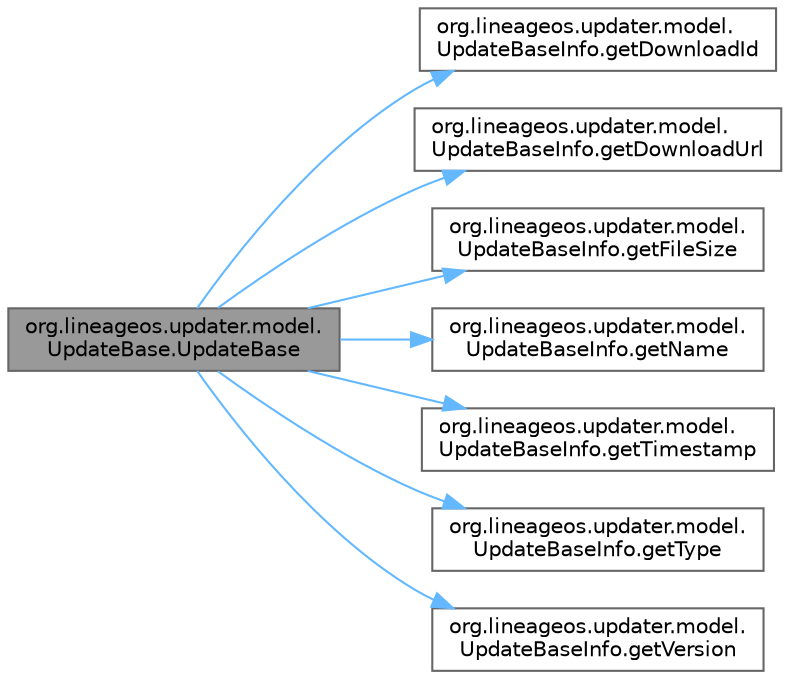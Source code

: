 digraph "org.lineageos.updater.model.UpdateBase.UpdateBase"
{
 // LATEX_PDF_SIZE
  bgcolor="transparent";
  edge [fontname=Helvetica,fontsize=10,labelfontname=Helvetica,labelfontsize=10];
  node [fontname=Helvetica,fontsize=10,shape=box,height=0.2,width=0.4];
  rankdir="LR";
  Node1 [label="org.lineageos.updater.model.\lUpdateBase.UpdateBase",height=0.2,width=0.4,color="gray40", fillcolor="grey60", style="filled", fontcolor="black",tooltip=" "];
  Node1 -> Node2 [color="steelblue1",style="solid"];
  Node2 [label="org.lineageos.updater.model.\lUpdateBaseInfo.getDownloadId",height=0.2,width=0.4,color="grey40", fillcolor="white", style="filled",URL="$interfaceorg_1_1lineageos_1_1updater_1_1model_1_1_update_base_info.html#a28b53e80a4f288e0cbcc1e04851c0366",tooltip=" "];
  Node1 -> Node3 [color="steelblue1",style="solid"];
  Node3 [label="org.lineageos.updater.model.\lUpdateBaseInfo.getDownloadUrl",height=0.2,width=0.4,color="grey40", fillcolor="white", style="filled",URL="$interfaceorg_1_1lineageos_1_1updater_1_1model_1_1_update_base_info.html#a30966e1059048a937a6abeb984f035d7",tooltip=" "];
  Node1 -> Node4 [color="steelblue1",style="solid"];
  Node4 [label="org.lineageos.updater.model.\lUpdateBaseInfo.getFileSize",height=0.2,width=0.4,color="grey40", fillcolor="white", style="filled",URL="$interfaceorg_1_1lineageos_1_1updater_1_1model_1_1_update_base_info.html#a612b5acb019b30a4c827c3ab535d8c00",tooltip=" "];
  Node1 -> Node5 [color="steelblue1",style="solid"];
  Node5 [label="org.lineageos.updater.model.\lUpdateBaseInfo.getName",height=0.2,width=0.4,color="grey40", fillcolor="white", style="filled",URL="$interfaceorg_1_1lineageos_1_1updater_1_1model_1_1_update_base_info.html#ab631c3f612336f7c732feedd892e9347",tooltip=" "];
  Node1 -> Node6 [color="steelblue1",style="solid"];
  Node6 [label="org.lineageos.updater.model.\lUpdateBaseInfo.getTimestamp",height=0.2,width=0.4,color="grey40", fillcolor="white", style="filled",URL="$interfaceorg_1_1lineageos_1_1updater_1_1model_1_1_update_base_info.html#a986afc0678f9135696e25f3f1561704c",tooltip=" "];
  Node1 -> Node7 [color="steelblue1",style="solid"];
  Node7 [label="org.lineageos.updater.model.\lUpdateBaseInfo.getType",height=0.2,width=0.4,color="grey40", fillcolor="white", style="filled",URL="$interfaceorg_1_1lineageos_1_1updater_1_1model_1_1_update_base_info.html#ab7dee2bb4fae56f9b825bebab6e290a3",tooltip=" "];
  Node1 -> Node8 [color="steelblue1",style="solid"];
  Node8 [label="org.lineageos.updater.model.\lUpdateBaseInfo.getVersion",height=0.2,width=0.4,color="grey40", fillcolor="white", style="filled",URL="$interfaceorg_1_1lineageos_1_1updater_1_1model_1_1_update_base_info.html#a369407f3f3deb5bc5f62e4889829d9d2",tooltip=" "];
}
